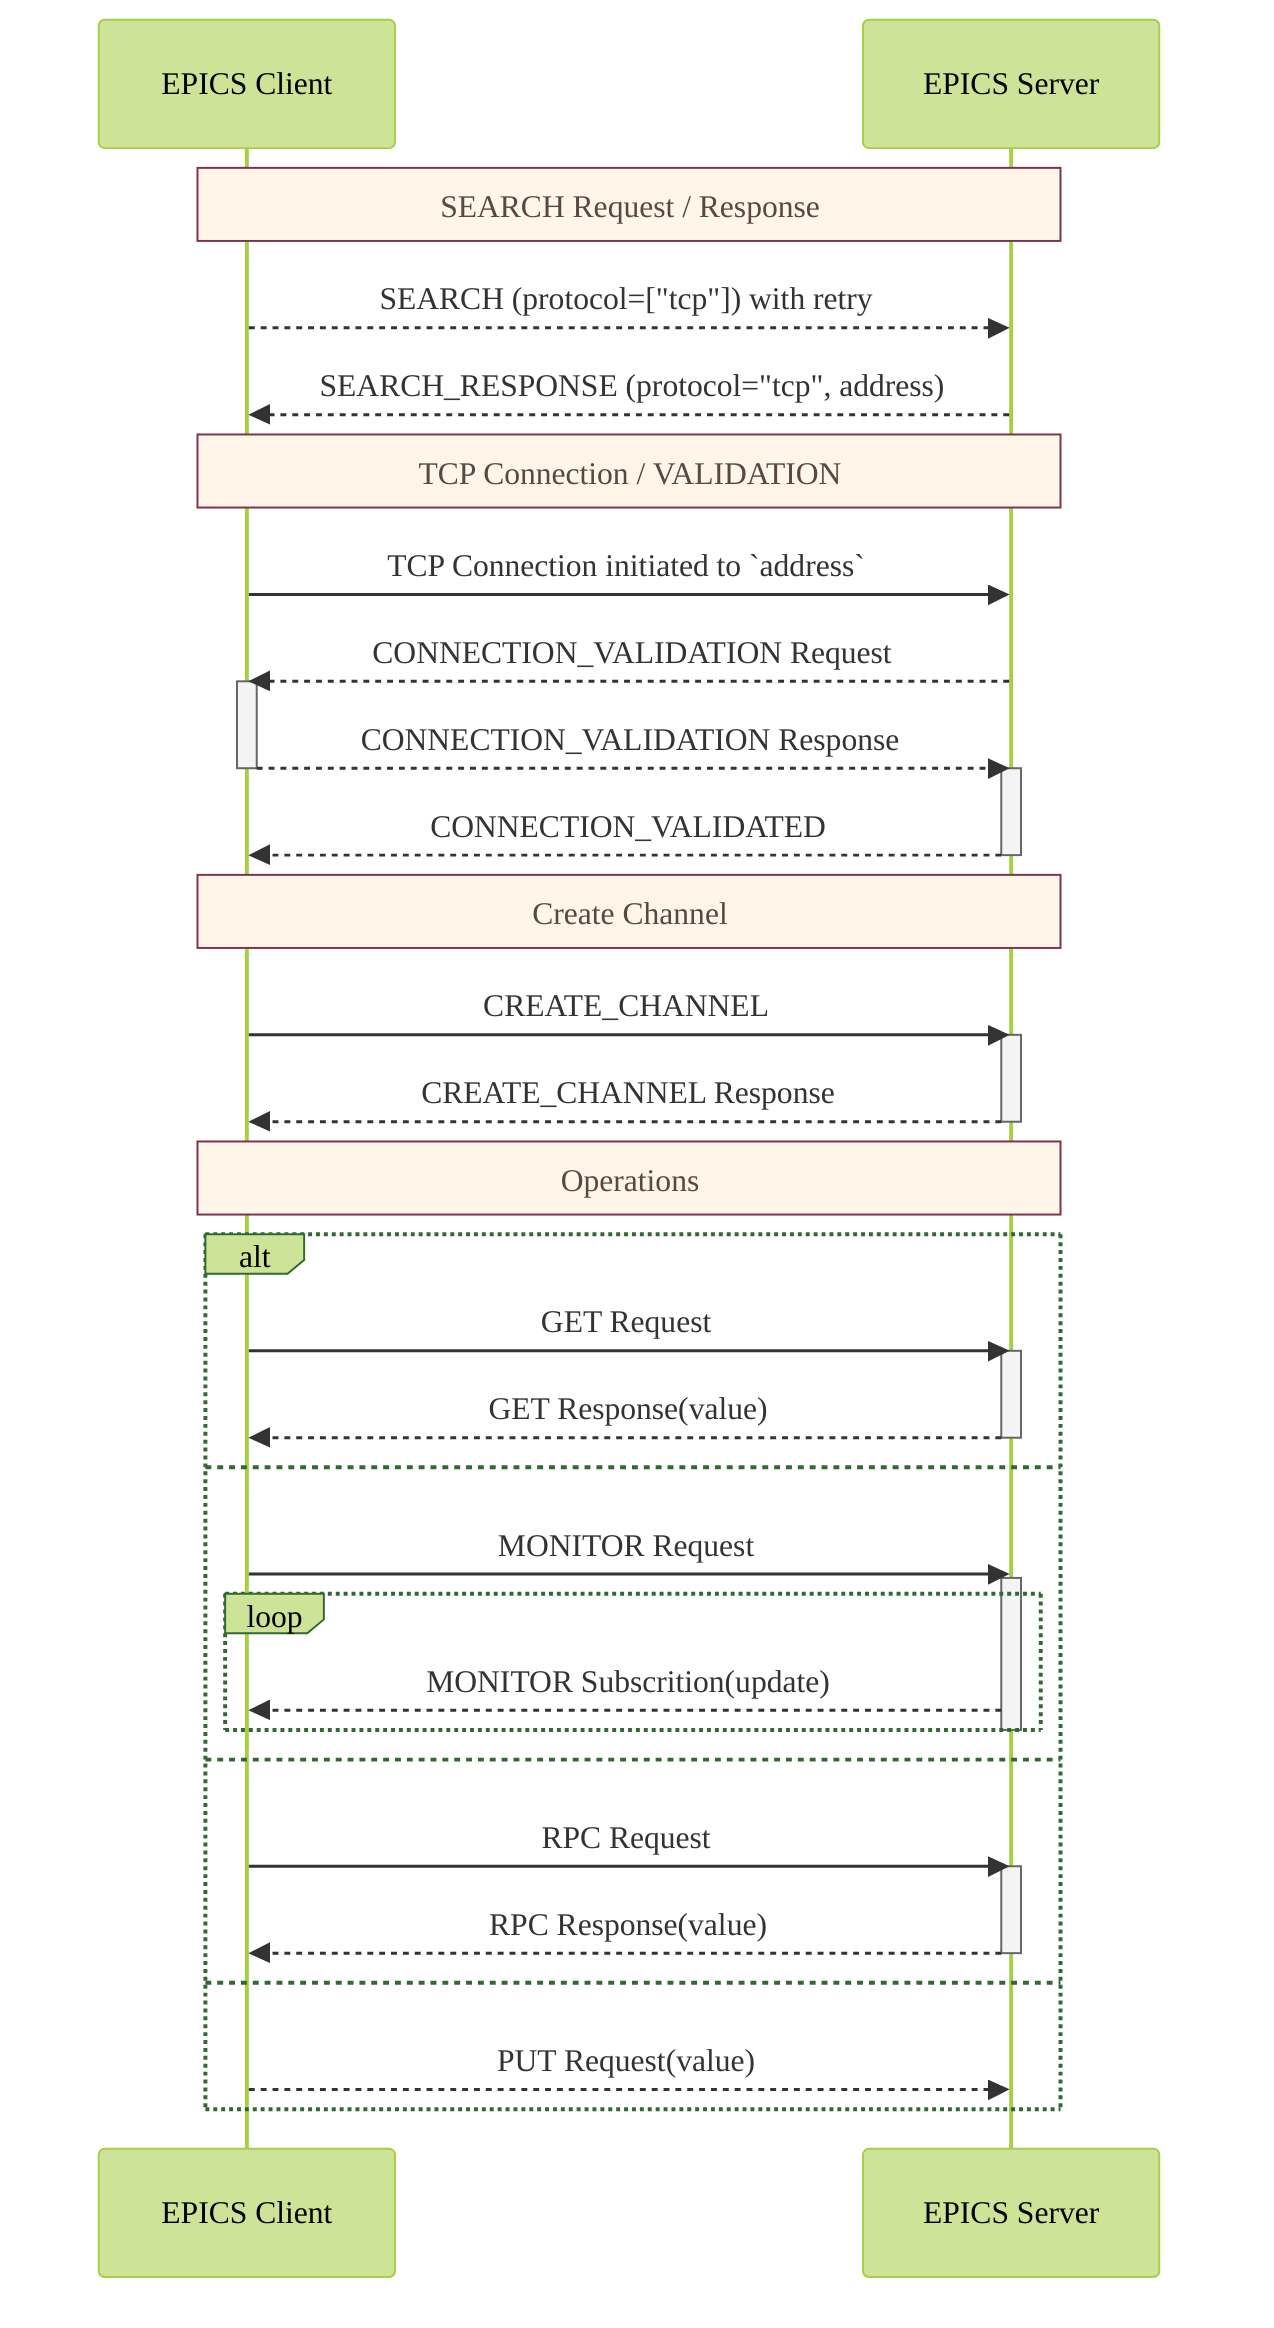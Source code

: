 %%{init: {
    'theme': 'forest',
    'themeVariables': {
        'noteBkgColor': '#fff6e9',
        'noteBorderColor': '#7c334f',
        'noteTextColor': '#544943',
        'fontFamily': 'Georgia Serif',
        'fontSize': '12px',
        'messageFontSize': '12px',
        'noteFontSize': '12px',
        'actorFontSize': '14px',
        'width': 1200,
        'boxMargin': 20,
        'messageMargin': 40
    }
}}%%
sequenceDiagram
    participant Agent as EPICS Client
    participant Peer as EPICS Server

    Note over Agent, Peer: SEARCH Request / Response
    Agent-->>Peer: SEARCH (protocol=["tcp"]) with retry
    Peer-->>Agent: SEARCH_RESPONSE (protocol="tcp", address)

    Note over Agent, Peer: TCP Connection / VALIDATION
    Agent->>Peer: TCP Connection initiated to `address`

    Peer-->>Agent: CONNECTION_VALIDATION Request
    activate Agent
    Agent-->>Peer: CONNECTION_VALIDATION Response
    deactivate Agent
    activate Peer
    Peer-->>Agent: CONNECTION_VALIDATED
    deactivate Peer

    Note over Agent, Peer: Create Channel
    Agent->>Peer: CREATE_CHANNEL
    activate Peer
    Peer-->>Agent: CREATE_CHANNEL Response
    deactivate Peer

    %% Operations
    Note over Agent, Peer: Operations
    alt
        Agent->>Peer: GET Request
        activate Peer
        Peer-->>Agent: GET Response(value)
        deactivate Peer
    else
        Agent->>Peer: MONITOR Request
        activate Peer
        loop
            Peer-->>Agent: MONITOR Subscrition(update)
        end
        deactivate Peer
    else
        Agent->>Peer: RPC Request
        activate Peer
        Peer-->>Agent: RPC Response(value)
        deactivate Peer
    else
        Agent-->>Peer: PUT Request(value)
    end